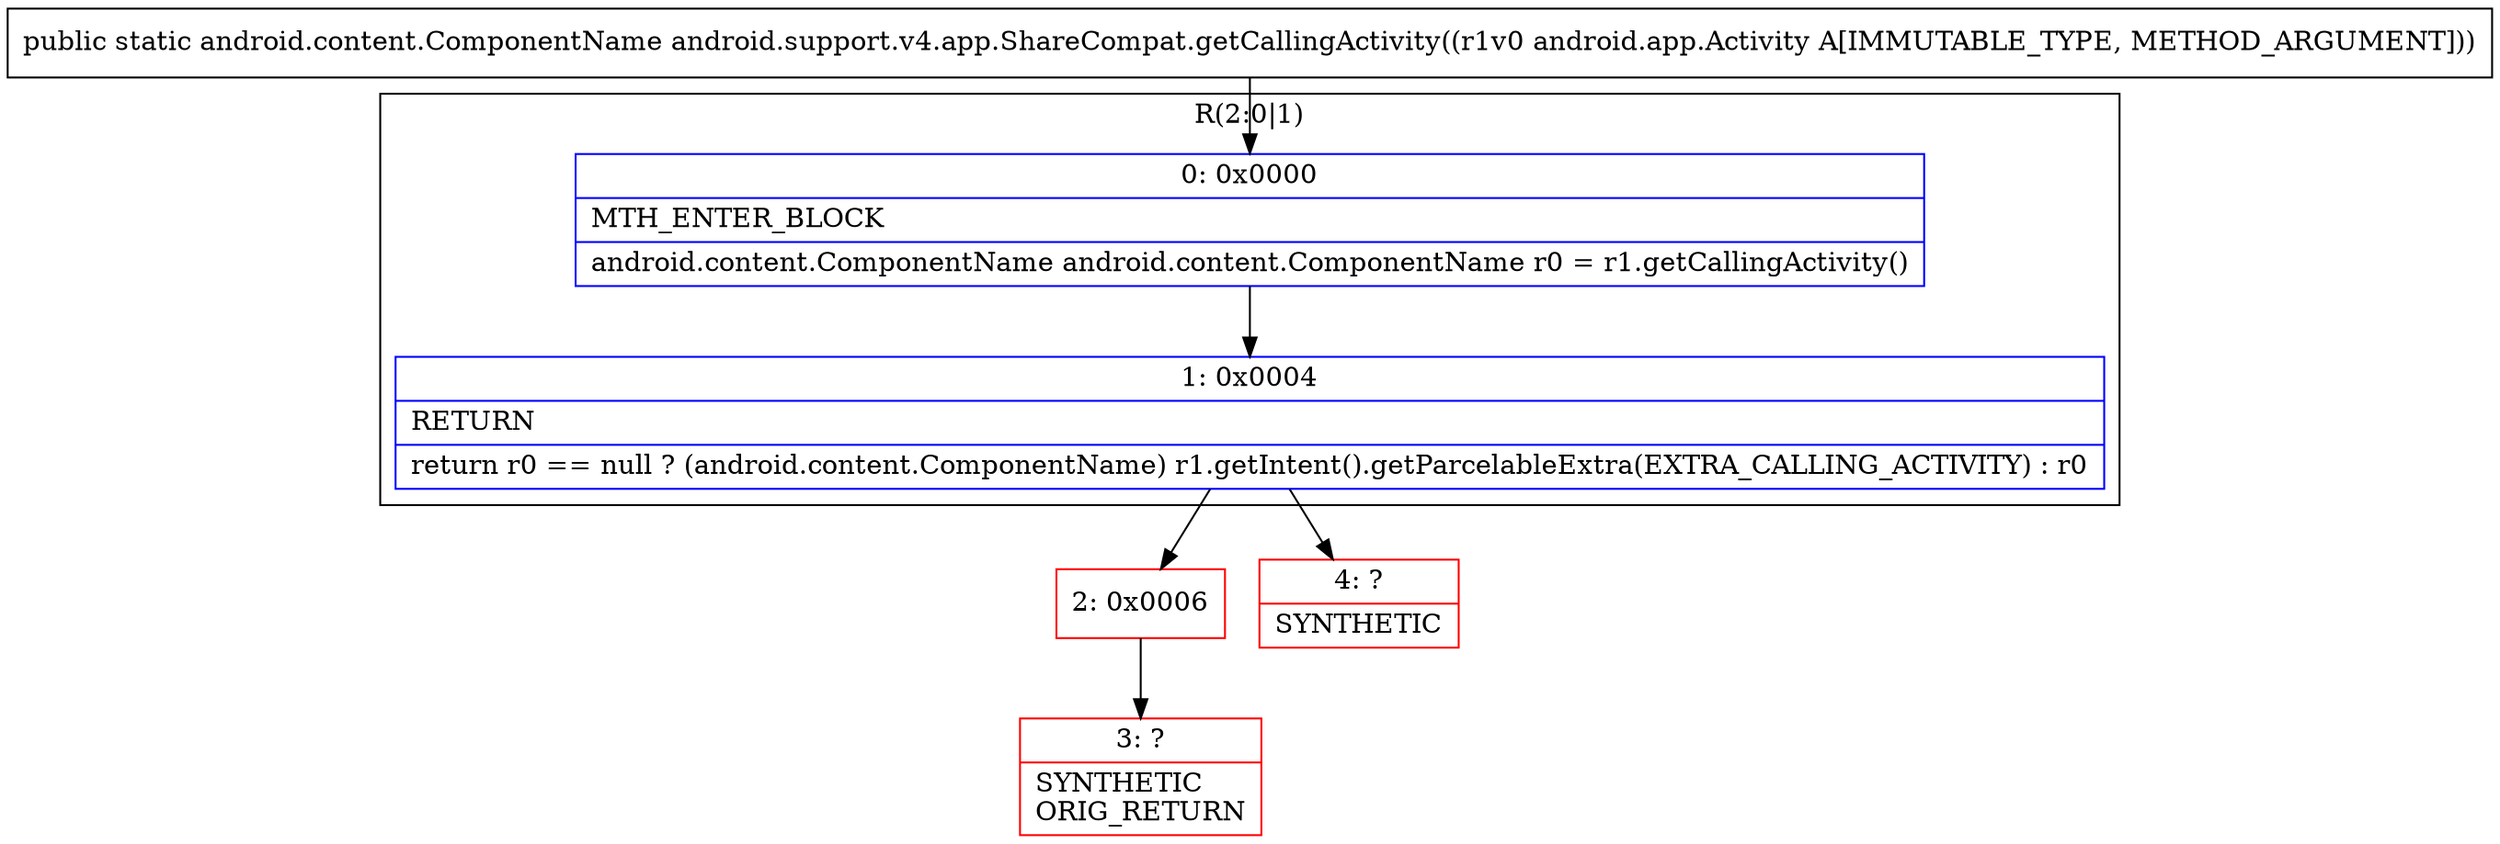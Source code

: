 digraph "CFG forandroid.support.v4.app.ShareCompat.getCallingActivity(Landroid\/app\/Activity;)Landroid\/content\/ComponentName;" {
subgraph cluster_Region_1339016127 {
label = "R(2:0|1)";
node [shape=record,color=blue];
Node_0 [shape=record,label="{0\:\ 0x0000|MTH_ENTER_BLOCK\l|android.content.ComponentName android.content.ComponentName r0 = r1.getCallingActivity()\l}"];
Node_1 [shape=record,label="{1\:\ 0x0004|RETURN\l|return r0 == null ? (android.content.ComponentName) r1.getIntent().getParcelableExtra(EXTRA_CALLING_ACTIVITY) : r0\l}"];
}
Node_2 [shape=record,color=red,label="{2\:\ 0x0006}"];
Node_3 [shape=record,color=red,label="{3\:\ ?|SYNTHETIC\lORIG_RETURN\l}"];
Node_4 [shape=record,color=red,label="{4\:\ ?|SYNTHETIC\l}"];
MethodNode[shape=record,label="{public static android.content.ComponentName android.support.v4.app.ShareCompat.getCallingActivity((r1v0 android.app.Activity A[IMMUTABLE_TYPE, METHOD_ARGUMENT])) }"];
MethodNode -> Node_0;
Node_0 -> Node_1;
Node_1 -> Node_2;
Node_1 -> Node_4;
Node_2 -> Node_3;
}

